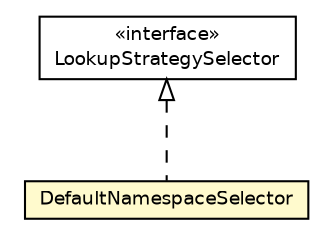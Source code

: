 #!/usr/local/bin/dot
#
# Class diagram 
# Generated by UMLGraph version 5.2 (http://www.umlgraph.org/)
#

digraph G {
	edge [fontname="Helvetica",fontsize=10,labelfontname="Helvetica",labelfontsize=10];
	node [fontname="Helvetica",fontsize=10,shape=plaintext];
	nodesep=0.25;
	ranksep=0.5;
	// chameleon.core.lookup.LookupStrategySelector
	c18079 [label=<<table title="chameleon.core.lookup.LookupStrategySelector" border="0" cellborder="1" cellspacing="0" cellpadding="2" port="p" href="../lookup/LookupStrategySelector.html">
		<tr><td><table border="0" cellspacing="0" cellpadding="1">
<tr><td align="center" balign="center"> &#171;interface&#187; </td></tr>
<tr><td align="center" balign="center"> LookupStrategySelector </td></tr>
		</table></td></tr>
		</table>>, fontname="Helvetica", fontcolor="black", fontsize=9.0];
	// chameleon.core.namespacepart.NamespacePart.DefaultNamespaceSelector
	c18122 [label=<<table title="chameleon.core.namespacepart.NamespacePart.DefaultNamespaceSelector" border="0" cellborder="1" cellspacing="0" cellpadding="2" port="p" bgcolor="lemonChiffon" href="./NamespacePart.DefaultNamespaceSelector.html">
		<tr><td><table border="0" cellspacing="0" cellpadding="1">
<tr><td align="center" balign="center"> DefaultNamespaceSelector </td></tr>
		</table></td></tr>
		</table>>, fontname="Helvetica", fontcolor="black", fontsize=9.0];
	//chameleon.core.namespacepart.NamespacePart.DefaultNamespaceSelector implements chameleon.core.lookup.LookupStrategySelector
	c18079:p -> c18122:p [dir=back,arrowtail=empty,style=dashed];
}

